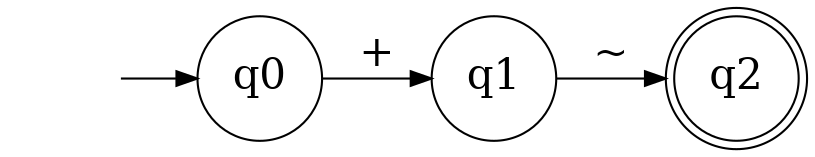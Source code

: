 digraph "automatas/Comparación/coso+~" {
	graph [rankdir=LR]
	node [fontsize=20]
	edge [fontsize="20pt"]
	"" [label="" shape=plaintext]
	q2 [label=q2 shape=doublecircle]
	q1 [label=q1 shape=circle]
	q0 [label=q0 shape=circle]
	"" -> q0 [label=""]
	q0 -> q1 [label="+"]
	q1 -> q2 [label="~"]
}
